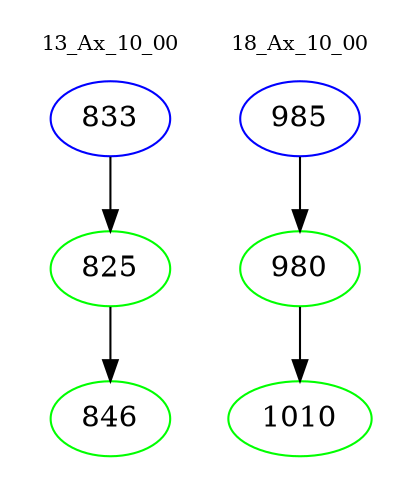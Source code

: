 digraph{
subgraph cluster_0 {
color = white
label = "13_Ax_10_00";
fontsize=10;
T0_833 [label="833", color="blue"]
T0_833 -> T0_825 [color="black"]
T0_825 [label="825", color="green"]
T0_825 -> T0_846 [color="black"]
T0_846 [label="846", color="green"]
}
subgraph cluster_1 {
color = white
label = "18_Ax_10_00";
fontsize=10;
T1_985 [label="985", color="blue"]
T1_985 -> T1_980 [color="black"]
T1_980 [label="980", color="green"]
T1_980 -> T1_1010 [color="black"]
T1_1010 [label="1010", color="green"]
}
}
